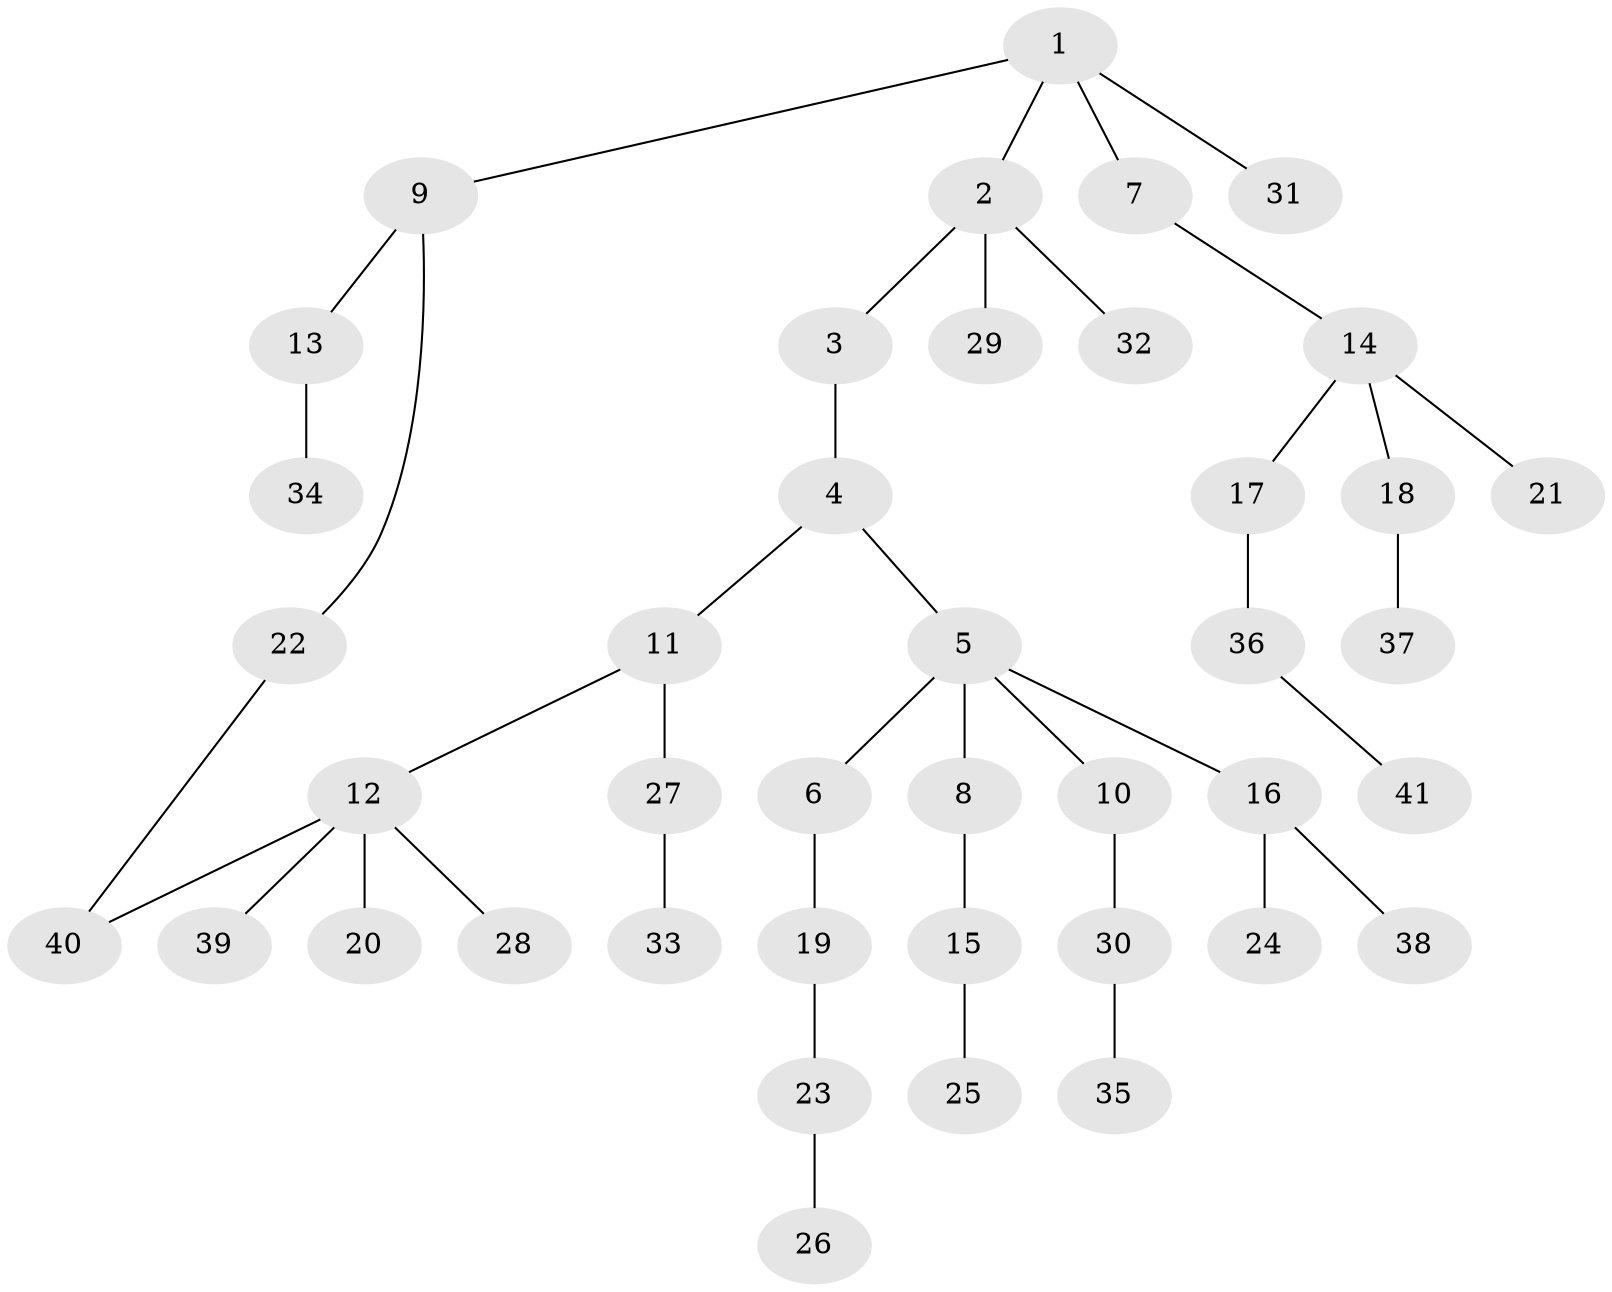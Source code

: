 // original degree distribution, {5: 0.06896551724137931, 2: 0.3275862068965517, 4: 0.06896551724137931, 6: 0.017241379310344827, 1: 0.46551724137931033, 3: 0.05172413793103448}
// Generated by graph-tools (version 1.1) at 2025/49/03/04/25 22:49:14]
// undirected, 41 vertices, 41 edges
graph export_dot {
  node [color=gray90,style=filled];
  1;
  2;
  3;
  4;
  5;
  6;
  7;
  8;
  9;
  10;
  11;
  12;
  13;
  14;
  15;
  16;
  17;
  18;
  19;
  20;
  21;
  22;
  23;
  24;
  25;
  26;
  27;
  28;
  29;
  30;
  31;
  32;
  33;
  34;
  35;
  36;
  37;
  38;
  39;
  40;
  41;
  1 -- 2 [weight=1.0];
  1 -- 7 [weight=1.0];
  1 -- 9 [weight=1.0];
  1 -- 31 [weight=1.0];
  2 -- 3 [weight=1.0];
  2 -- 29 [weight=1.0];
  2 -- 32 [weight=1.0];
  3 -- 4 [weight=1.0];
  4 -- 5 [weight=1.0];
  4 -- 11 [weight=1.0];
  5 -- 6 [weight=1.0];
  5 -- 8 [weight=1.0];
  5 -- 10 [weight=1.0];
  5 -- 16 [weight=1.0];
  6 -- 19 [weight=1.0];
  7 -- 14 [weight=1.0];
  8 -- 15 [weight=1.0];
  9 -- 13 [weight=1.0];
  9 -- 22 [weight=1.0];
  10 -- 30 [weight=1.0];
  11 -- 12 [weight=1.0];
  11 -- 27 [weight=1.0];
  12 -- 20 [weight=1.0];
  12 -- 28 [weight=1.0];
  12 -- 39 [weight=1.0];
  12 -- 40 [weight=1.0];
  13 -- 34 [weight=1.0];
  14 -- 17 [weight=1.0];
  14 -- 18 [weight=1.0];
  14 -- 21 [weight=1.0];
  15 -- 25 [weight=1.0];
  16 -- 24 [weight=1.0];
  16 -- 38 [weight=1.0];
  17 -- 36 [weight=1.0];
  18 -- 37 [weight=1.0];
  19 -- 23 [weight=1.0];
  22 -- 40 [weight=1.0];
  23 -- 26 [weight=1.0];
  27 -- 33 [weight=1.0];
  30 -- 35 [weight=1.0];
  36 -- 41 [weight=1.0];
}

